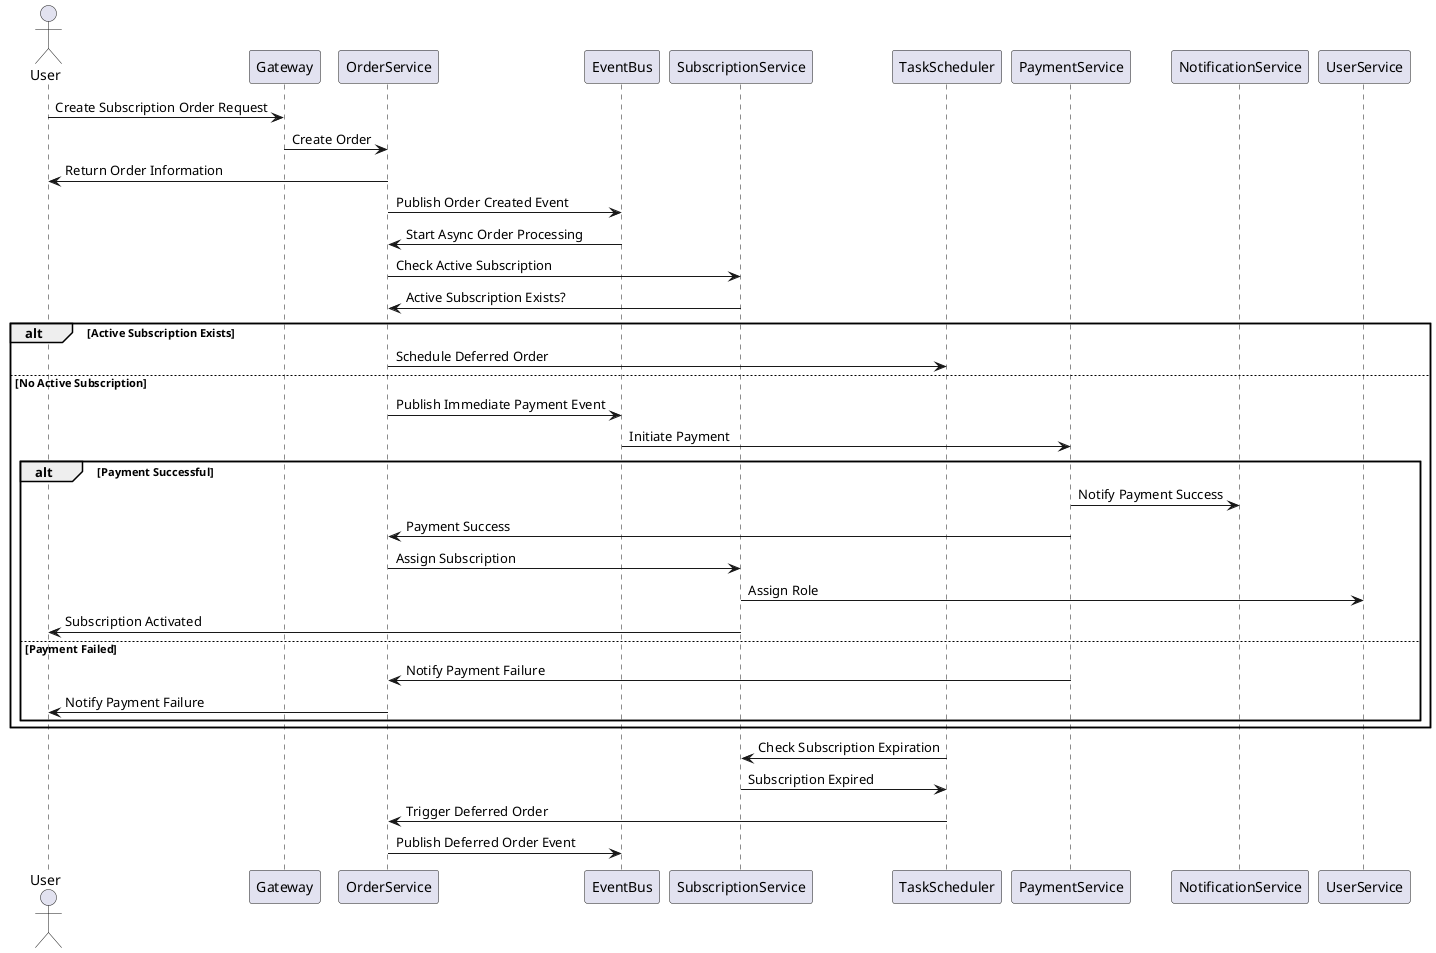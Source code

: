 @startuml
actor User

User -> Gateway: Create Subscription Order Request
Gateway -> OrderService: Create Order
OrderService -> User: Return Order Information

OrderService -> EventBus: Publish Order Created Event

EventBus -> OrderService: Start Async Order Processing
OrderService -> SubscriptionService: Check Active Subscription
SubscriptionService -> OrderService: Active Subscription Exists?

alt Active Subscription Exists
    OrderService -> TaskScheduler: Schedule Deferred Order
else No Active Subscription
    OrderService -> EventBus: Publish Immediate Payment Event
    EventBus -> PaymentService: Initiate Payment

    alt Payment Successful
        PaymentService -> NotificationService: Notify Payment Success
        PaymentService -> OrderService: Payment Success
        OrderService -> SubscriptionService: Assign Subscription
        SubscriptionService -> UserService: Assign Role
        SubscriptionService -> User: Subscription Activated
    else Payment Failed
        PaymentService -> OrderService: Notify Payment Failure
        OrderService -> User: Notify Payment Failure
    end
end

TaskScheduler -> SubscriptionService: Check Subscription Expiration
SubscriptionService -> TaskScheduler: Subscription Expired

TaskScheduler -> OrderService: Trigger Deferred Order
OrderService -> EventBus: Publish Deferred Order Event


@enduml
